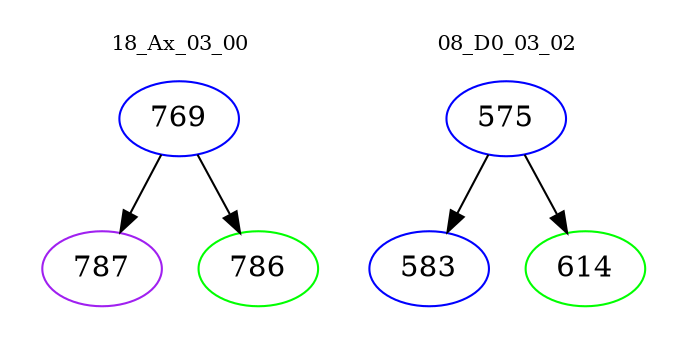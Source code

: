 digraph{
subgraph cluster_0 {
color = white
label = "18_Ax_03_00";
fontsize=10;
T0_769 [label="769", color="blue"]
T0_769 -> T0_787 [color="black"]
T0_787 [label="787", color="purple"]
T0_769 -> T0_786 [color="black"]
T0_786 [label="786", color="green"]
}
subgraph cluster_1 {
color = white
label = "08_D0_03_02";
fontsize=10;
T1_575 [label="575", color="blue"]
T1_575 -> T1_583 [color="black"]
T1_583 [label="583", color="blue"]
T1_575 -> T1_614 [color="black"]
T1_614 [label="614", color="green"]
}
}
